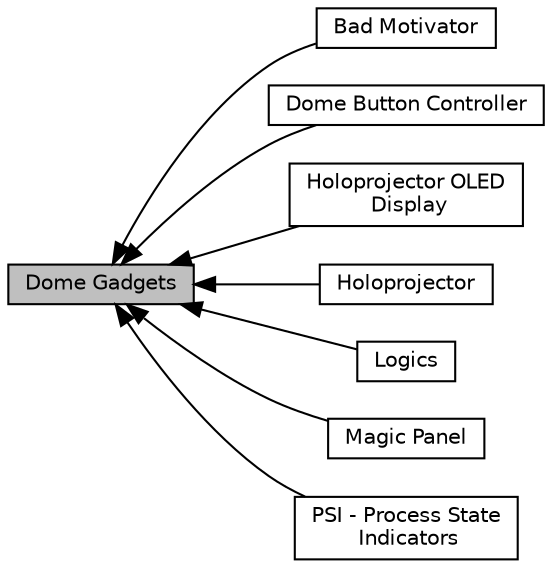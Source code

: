 digraph "Dome Gadgets"
{
  edge [fontname="Helvetica",fontsize="10",labelfontname="Helvetica",labelfontsize="10"];
  node [fontname="Helvetica",fontsize="10",shape=box];
  rankdir=LR;
  Node2 [label="Bad Motivator",height=0.2,width=0.4,color="black", fillcolor="white", style="filled",URL="$group__BadMotivator__gadget.html",tooltip=" "];
  Node3 [label="Dome Button Controller",height=0.2,width=0.4,color="black", fillcolor="white", style="filled",URL="$group__ButtonController__gadget.html",tooltip="![Dome Button Controller] (https://dqzrr9k4bjpzk.cloudfront.net/images/10292128/461003463...."];
  Node1 [label="Dome Gadgets",height=0.2,width=0.4,color="black", fillcolor="grey75", style="filled", fontcolor="black",tooltip="Reeltwo supports a series of gadgets."];
  Node5 [label="Holoprojector OLED\l Display",height=0.2,width=0.4,color="black", fillcolor="white", style="filled",URL="$group__HoloDisplay__gadget.html",tooltip="The Holoprojector OLED Display is a modification of a Ftlhy standard holoprojector to include an Adaf..."];
  Node4 [label="Holoprojector",height=0.2,width=0.4,color="black", fillcolor="white", style="filled",URL="$group__HoloLights__gadget.html",tooltip="Holoprojector."];
  Node6 [label="Logics",height=0.2,width=0.4,color="black", fillcolor="white", style="filled",URL="$group__Logics__gadget.html",tooltip="Logics."];
  Node7 [label="Magic Panel",height=0.2,width=0.4,color="black", fillcolor="white", style="filled",URL="$group__MagicPanel__gadget.html",tooltip="High powered LED display - 64 Bright RED SMT LEDs."];
  Node8 [label="PSI - Process State\l Indicators",height=0.2,width=0.4,color="black", fillcolor="white", style="filled",URL="$group__PSI__gadgets.html",tooltip="Process State Indicators."];
  Node1->Node2 [shape=plaintext, dir="back", style="solid"];
  Node1->Node3 [shape=plaintext, dir="back", style="solid"];
  Node1->Node4 [shape=plaintext, dir="back", style="solid"];
  Node1->Node5 [shape=plaintext, dir="back", style="solid"];
  Node1->Node6 [shape=plaintext, dir="back", style="solid"];
  Node1->Node7 [shape=plaintext, dir="back", style="solid"];
  Node1->Node8 [shape=plaintext, dir="back", style="solid"];
}
